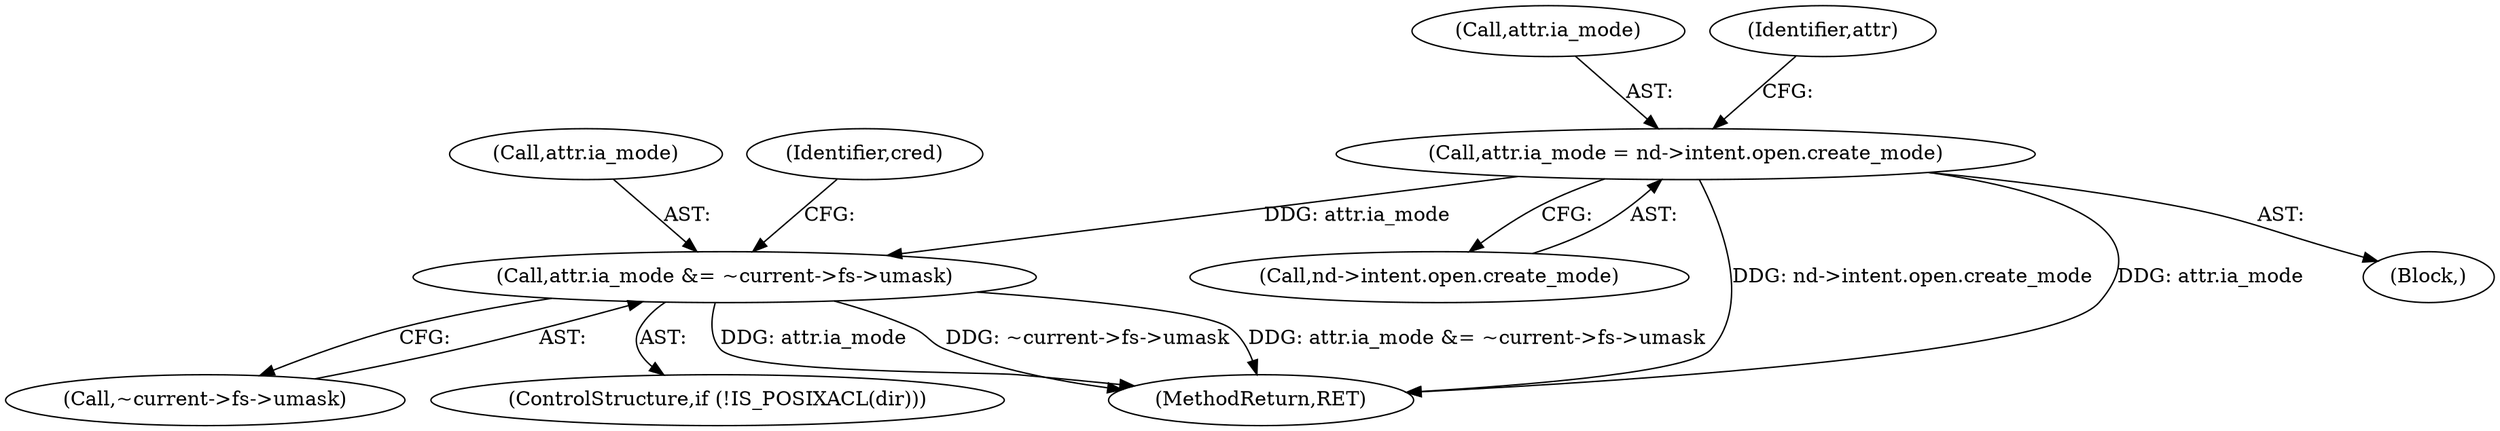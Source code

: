 digraph "0_linux_dc0b027dfadfcb8a5504f7d8052754bf8d501ab9_5@API" {
"1000135" [label="(Call,attr.ia_mode = nd->intent.open.create_mode)"];
"1000155" [label="(Call,attr.ia_mode &= ~current->fs->umask)"];
"1000136" [label="(Call,attr.ia_mode)"];
"1000156" [label="(Call,attr.ia_mode)"];
"1000134" [label="(Block,)"];
"1000148" [label="(Identifier,attr)"];
"1000139" [label="(Call,nd->intent.open.create_mode)"];
"1000274" [label="(MethodReturn,RET)"];
"1000155" [label="(Call,attr.ia_mode &= ~current->fs->umask)"];
"1000159" [label="(Call,~current->fs->umask)"];
"1000182" [label="(Identifier,cred)"];
"1000135" [label="(Call,attr.ia_mode = nd->intent.open.create_mode)"];
"1000151" [label="(ControlStructure,if (!IS_POSIXACL(dir)))"];
"1000135" -> "1000134"  [label="AST: "];
"1000135" -> "1000139"  [label="CFG: "];
"1000136" -> "1000135"  [label="AST: "];
"1000139" -> "1000135"  [label="AST: "];
"1000148" -> "1000135"  [label="CFG: "];
"1000135" -> "1000274"  [label="DDG: nd->intent.open.create_mode"];
"1000135" -> "1000274"  [label="DDG: attr.ia_mode"];
"1000135" -> "1000155"  [label="DDG: attr.ia_mode"];
"1000155" -> "1000151"  [label="AST: "];
"1000155" -> "1000159"  [label="CFG: "];
"1000156" -> "1000155"  [label="AST: "];
"1000159" -> "1000155"  [label="AST: "];
"1000182" -> "1000155"  [label="CFG: "];
"1000155" -> "1000274"  [label="DDG: ~current->fs->umask"];
"1000155" -> "1000274"  [label="DDG: attr.ia_mode &= ~current->fs->umask"];
"1000155" -> "1000274"  [label="DDG: attr.ia_mode"];
}
